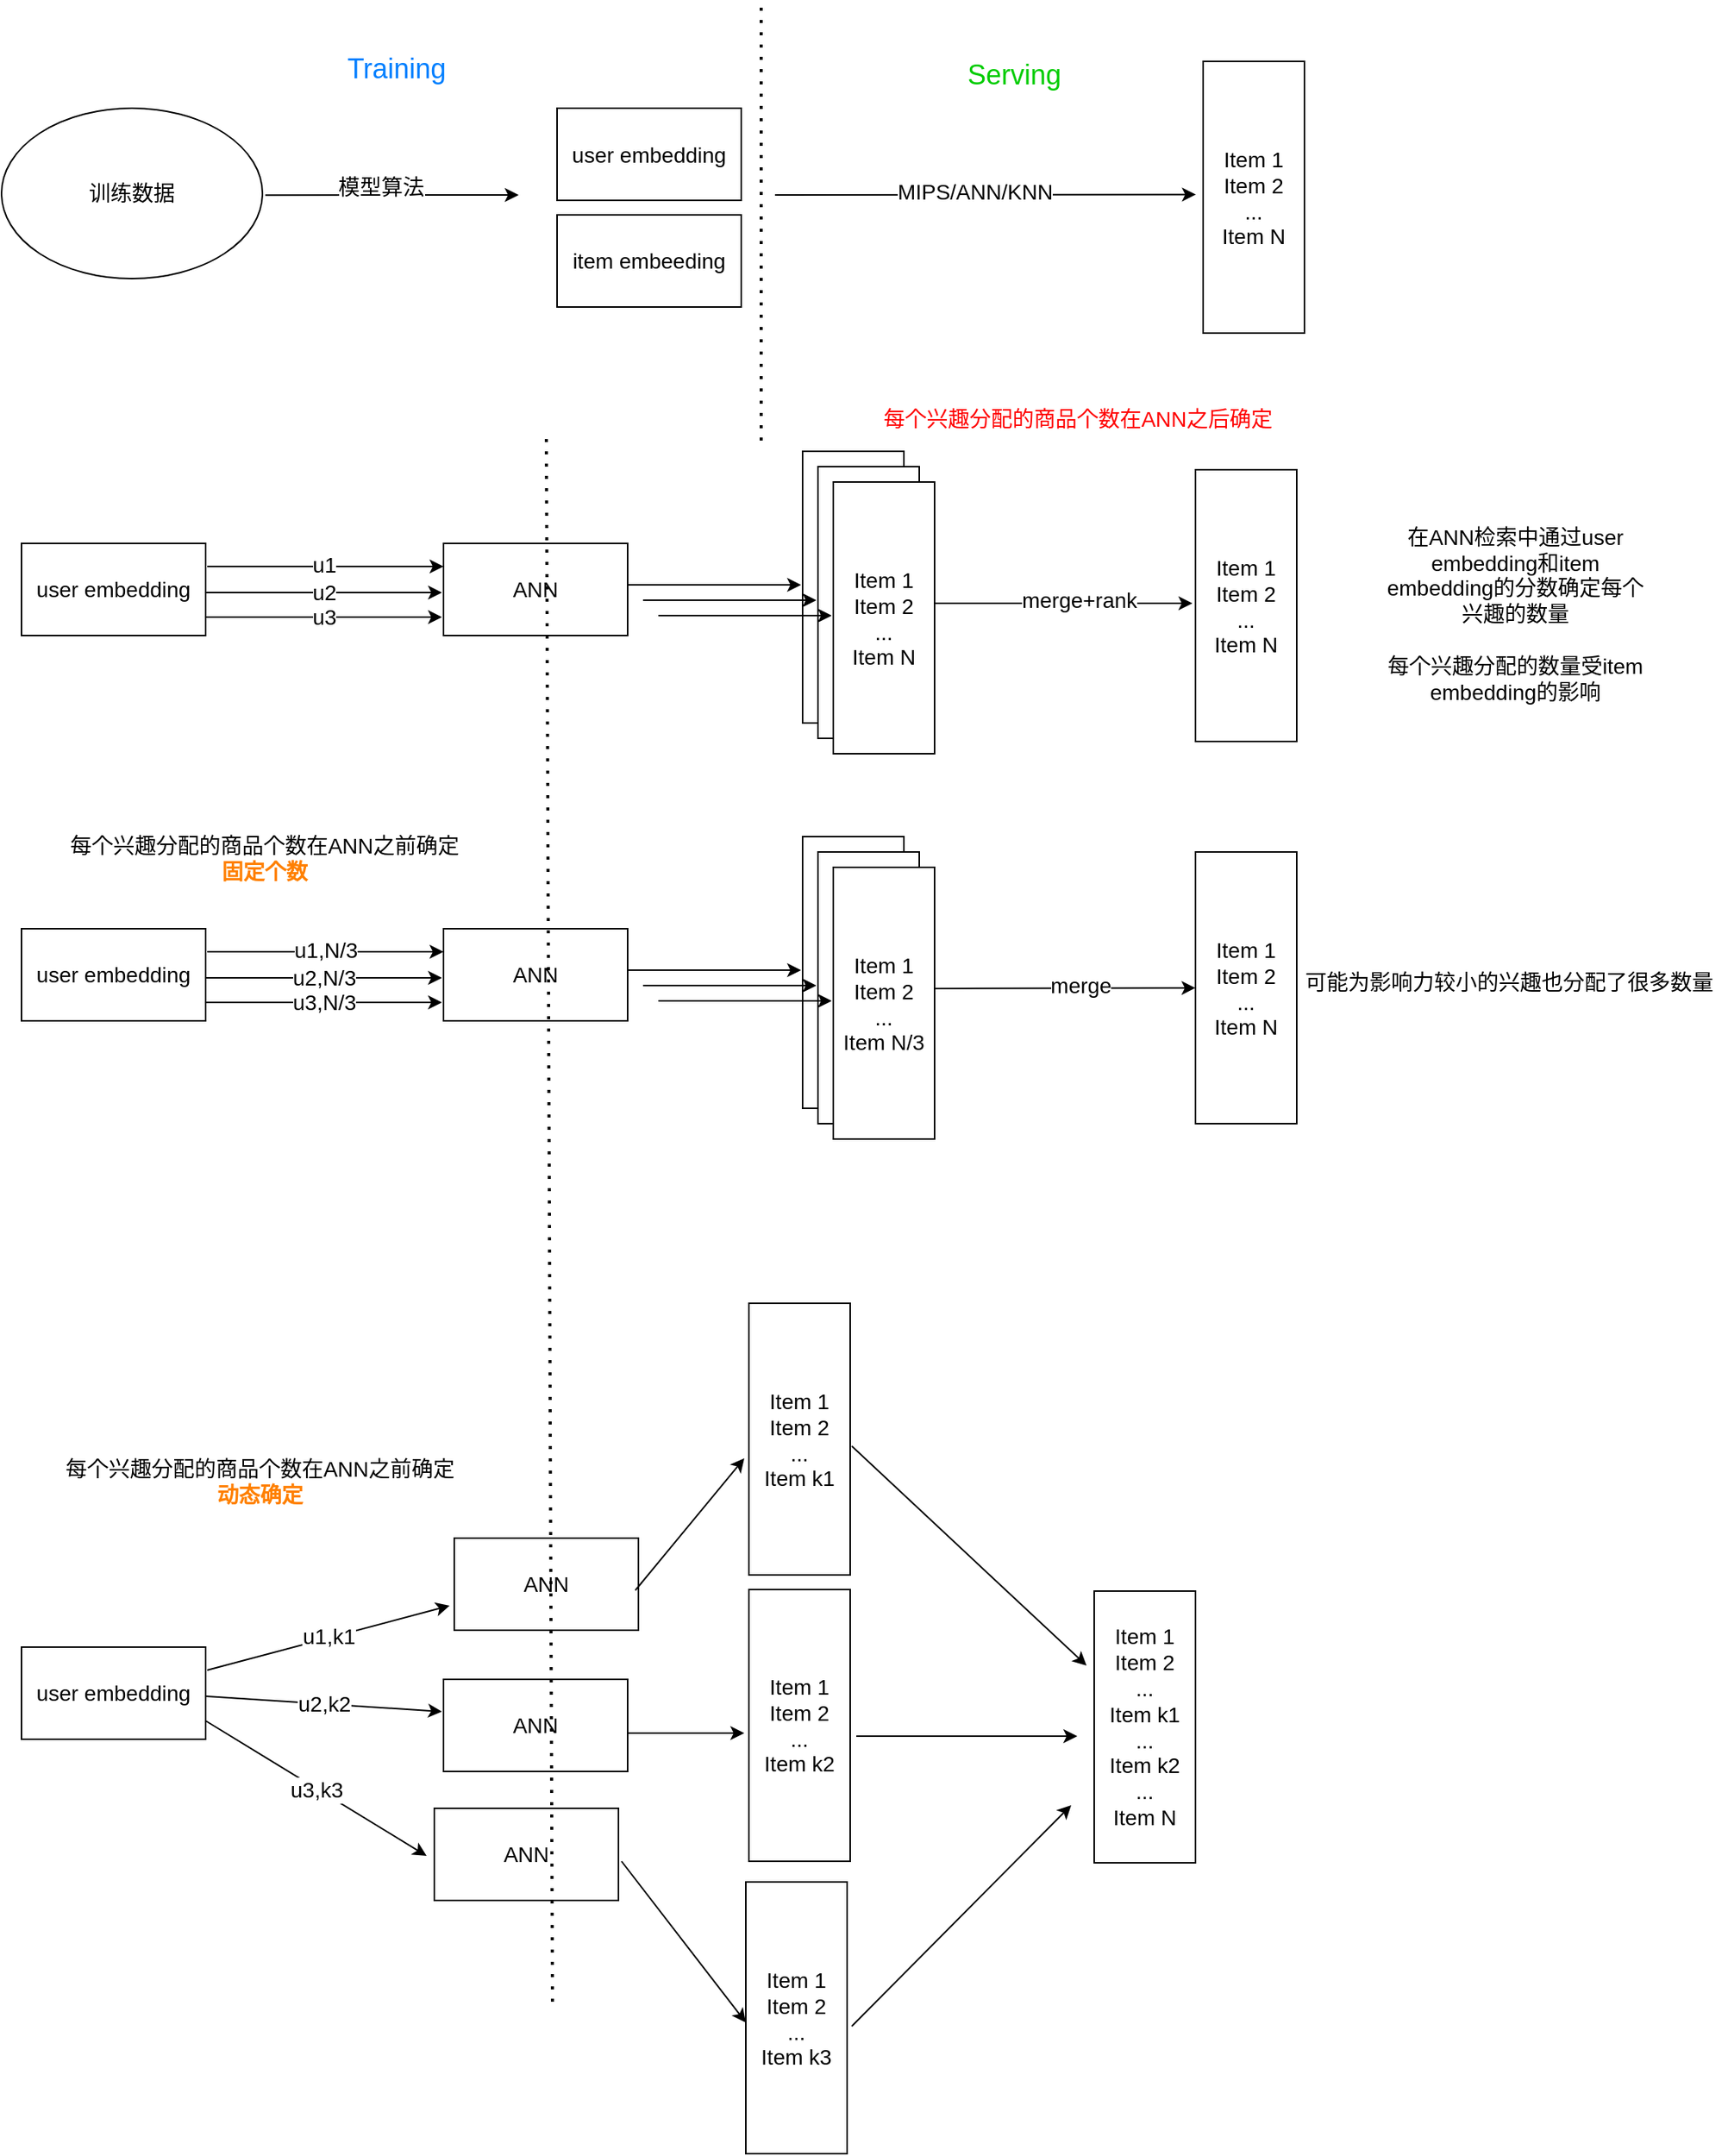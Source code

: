 <mxfile version="24.2.3" type="github">
  <diagram name="第 1 页" id="RoUJtp1ca_ix6E7DKOYr">
    <mxGraphModel dx="1713" dy="1020" grid="0" gridSize="10" guides="1" tooltips="1" connect="0" arrows="0" fold="1" page="1" pageScale="1" pageWidth="1169" pageHeight="827" math="0" shadow="0">
      <root>
        <mxCell id="0" />
        <mxCell id="1" parent="0" />
        <mxCell id="VDyG_0sEehmQ8YzIbHEi-2" value="user embedding" style="rounded=0;whiteSpace=wrap;html=1;fontSize=14;" parent="1" vertex="1">
          <mxGeometry x="403" y="78.5" width="120" height="60" as="geometry" />
        </mxCell>
        <mxCell id="VDyG_0sEehmQ8YzIbHEi-4" value="训练数据" style="ellipse;whiteSpace=wrap;html=1;fontSize=14;" parent="1" vertex="1">
          <mxGeometry x="41" y="78.5" width="170" height="111" as="geometry" />
        </mxCell>
        <mxCell id="VDyG_0sEehmQ8YzIbHEi-5" value="" style="endArrow=classic;html=1;rounded=0;exitX=1.011;exitY=0.51;exitDx=0;exitDy=0;exitPerimeter=0;" parent="1" source="VDyG_0sEehmQ8YzIbHEi-4" edge="1">
          <mxGeometry width="50" height="50" relative="1" as="geometry">
            <mxPoint x="279" y="142" as="sourcePoint" />
            <mxPoint x="378" y="135" as="targetPoint" />
          </mxGeometry>
        </mxCell>
        <mxCell id="VDyG_0sEehmQ8YzIbHEi-6" value="模型算法" style="edgeLabel;html=1;align=center;verticalAlign=middle;resizable=0;points=[];fontSize=14;" parent="VDyG_0sEehmQ8YzIbHEi-5" vertex="1" connectable="0">
          <mxGeometry x="-0.091" y="5" relative="1" as="geometry">
            <mxPoint as="offset" />
          </mxGeometry>
        </mxCell>
        <mxCell id="VDyG_0sEehmQ8YzIbHEi-7" value="" style="endArrow=classic;html=1;rounded=0;entryX=-0.031;entryY=0.562;entryDx=0;entryDy=0;entryPerimeter=0;" parent="1" edge="1">
          <mxGeometry width="50" height="50" relative="1" as="geometry">
            <mxPoint x="545" y="135" as="sourcePoint" />
            <mxPoint x="819.28" y="134.72" as="targetPoint" />
          </mxGeometry>
        </mxCell>
        <mxCell id="VDyG_0sEehmQ8YzIbHEi-8" value="&lt;font style=&quot;font-size: 14px;&quot;&gt;MIPS/ANN/KNN&lt;/font&gt;" style="edgeLabel;html=1;align=center;verticalAlign=middle;resizable=0;points=[];fontSize=14;" parent="VDyG_0sEehmQ8YzIbHEi-7" vertex="1" connectable="0">
          <mxGeometry x="-0.052" y="2" relative="1" as="geometry">
            <mxPoint as="offset" />
          </mxGeometry>
        </mxCell>
        <mxCell id="VDyG_0sEehmQ8YzIbHEi-9" value="Item 1&lt;div style=&quot;font-size: 14px;&quot;&gt;Item 2&lt;/div&gt;&lt;div style=&quot;font-size: 14px;&quot;&gt;...&lt;/div&gt;&lt;div style=&quot;font-size: 14px;&quot;&gt;Item N&lt;/div&gt;" style="rounded=0;whiteSpace=wrap;html=1;rotation=0;fontSize=14;" parent="1" vertex="1">
          <mxGeometry x="824" y="48" width="66" height="177" as="geometry" />
        </mxCell>
        <mxCell id="VDyG_0sEehmQ8YzIbHEi-11" value="user embedding" style="rounded=0;whiteSpace=wrap;html=1;fontSize=14;" parent="1" vertex="1">
          <mxGeometry x="54" y="362" width="120" height="60" as="geometry" />
        </mxCell>
        <mxCell id="VDyG_0sEehmQ8YzIbHEi-12" value="" style="endArrow=classic;html=1;rounded=0;fontSize=14;" parent="1" edge="1">
          <mxGeometry width="50" height="50" relative="1" as="geometry">
            <mxPoint x="175" y="377" as="sourcePoint" />
            <mxPoint x="329" y="377" as="targetPoint" />
          </mxGeometry>
        </mxCell>
        <mxCell id="VDyG_0sEehmQ8YzIbHEi-15" value="u1" style="edgeLabel;html=1;align=center;verticalAlign=middle;resizable=0;points=[];fontSize=14;" parent="VDyG_0sEehmQ8YzIbHEi-12" vertex="1" connectable="0">
          <mxGeometry x="-0.006" y="1" relative="1" as="geometry">
            <mxPoint x="-1" as="offset" />
          </mxGeometry>
        </mxCell>
        <mxCell id="VDyG_0sEehmQ8YzIbHEi-13" value="u2" style="endArrow=classic;html=1;rounded=0;fontSize=14;" parent="1" edge="1">
          <mxGeometry width="50" height="50" relative="1" as="geometry">
            <mxPoint x="174" y="394" as="sourcePoint" />
            <mxPoint x="328" y="394" as="targetPoint" />
          </mxGeometry>
        </mxCell>
        <mxCell id="VDyG_0sEehmQ8YzIbHEi-14" value="u3" style="endArrow=classic;html=1;rounded=0;fontSize=14;" parent="1" edge="1">
          <mxGeometry width="50" height="50" relative="1" as="geometry">
            <mxPoint x="174" y="410" as="sourcePoint" />
            <mxPoint x="328" y="410" as="targetPoint" />
          </mxGeometry>
        </mxCell>
        <mxCell id="VDyG_0sEehmQ8YzIbHEi-16" value="ANN" style="rounded=0;whiteSpace=wrap;html=1;fontSize=14;" parent="1" vertex="1">
          <mxGeometry x="329" y="362" width="120" height="60" as="geometry" />
        </mxCell>
        <mxCell id="VDyG_0sEehmQ8YzIbHEi-17" value="" style="endArrow=classic;html=1;rounded=0;exitX=1;exitY=0.45;exitDx=0;exitDy=0;exitPerimeter=0;fontSize=14;" parent="1" source="VDyG_0sEehmQ8YzIbHEi-16" edge="1">
          <mxGeometry width="50" height="50" relative="1" as="geometry">
            <mxPoint x="490" y="395" as="sourcePoint" />
            <mxPoint x="562" y="389" as="targetPoint" />
          </mxGeometry>
        </mxCell>
        <mxCell id="VDyG_0sEehmQ8YzIbHEi-19" value="Item1&lt;div style=&quot;font-size: 14px;&quot;&gt;Item2&lt;/div&gt;&lt;div style=&quot;font-size: 14px;&quot;&gt;...&lt;/div&gt;&lt;div style=&quot;font-size: 14px;&quot;&gt;ItemN&lt;/div&gt;" style="rounded=0;whiteSpace=wrap;html=1;rotation=0;fontSize=14;" parent="1" vertex="1">
          <mxGeometry x="563" y="302" width="66" height="177" as="geometry" />
        </mxCell>
        <mxCell id="VDyG_0sEehmQ8YzIbHEi-20" value="Item1&lt;div style=&quot;font-size: 14px;&quot;&gt;Item2&lt;/div&gt;&lt;div style=&quot;font-size: 14px;&quot;&gt;...&lt;/div&gt;&lt;div style=&quot;font-size: 14px;&quot;&gt;ItemN&lt;/div&gt;" style="rounded=0;whiteSpace=wrap;html=1;rotation=0;fontSize=14;" parent="1" vertex="1">
          <mxGeometry x="573" y="312" width="66" height="177" as="geometry" />
        </mxCell>
        <mxCell id="VDyG_0sEehmQ8YzIbHEi-21" value="Item 1&lt;div style=&quot;font-size: 14px;&quot;&gt;Item 2&lt;/div&gt;&lt;div style=&quot;font-size: 14px;&quot;&gt;...&lt;/div&gt;&lt;div style=&quot;font-size: 14px;&quot;&gt;Item N&lt;/div&gt;" style="rounded=0;whiteSpace=wrap;html=1;rotation=0;fontSize=14;" parent="1" vertex="1">
          <mxGeometry x="583" y="322" width="66" height="177" as="geometry" />
        </mxCell>
        <mxCell id="VDyG_0sEehmQ8YzIbHEi-22" value="" style="endArrow=classic;html=1;rounded=0;exitX=1;exitY=0.45;exitDx=0;exitDy=0;exitPerimeter=0;fontSize=14;" parent="1" edge="1">
          <mxGeometry width="50" height="50" relative="1" as="geometry">
            <mxPoint x="459" y="399" as="sourcePoint" />
            <mxPoint x="572" y="399" as="targetPoint" />
          </mxGeometry>
        </mxCell>
        <mxCell id="VDyG_0sEehmQ8YzIbHEi-23" value="" style="endArrow=classic;html=1;rounded=0;exitX=1;exitY=0.45;exitDx=0;exitDy=0;exitPerimeter=0;fontSize=14;" parent="1" edge="1">
          <mxGeometry width="50" height="50" relative="1" as="geometry">
            <mxPoint x="469" y="409" as="sourcePoint" />
            <mxPoint x="582" y="409" as="targetPoint" />
          </mxGeometry>
        </mxCell>
        <mxCell id="VDyG_0sEehmQ8YzIbHEi-24" value="" style="endArrow=classic;html=1;rounded=0;fontSize=14;" parent="1" edge="1">
          <mxGeometry width="50" height="50" relative="1" as="geometry">
            <mxPoint x="649" y="401" as="sourcePoint" />
            <mxPoint x="817" y="401" as="targetPoint" />
          </mxGeometry>
        </mxCell>
        <mxCell id="VDyG_0sEehmQ8YzIbHEi-25" value="merge+rank" style="edgeLabel;html=1;align=center;verticalAlign=middle;resizable=0;points=[];fontSize=14;" parent="VDyG_0sEehmQ8YzIbHEi-24" vertex="1" connectable="0">
          <mxGeometry x="0.112" y="2" relative="1" as="geometry">
            <mxPoint as="offset" />
          </mxGeometry>
        </mxCell>
        <mxCell id="VDyG_0sEehmQ8YzIbHEi-26" value="Item 1&lt;div style=&quot;font-size: 14px;&quot;&gt;Item 2&lt;/div&gt;&lt;div style=&quot;font-size: 14px;&quot;&gt;...&lt;/div&gt;&lt;div style=&quot;font-size: 14px;&quot;&gt;Item N&lt;/div&gt;" style="rounded=0;whiteSpace=wrap;html=1;rotation=0;fontSize=14;" parent="1" vertex="1">
          <mxGeometry x="819" y="314" width="66" height="177" as="geometry" />
        </mxCell>
        <mxCell id="VDyG_0sEehmQ8YzIbHEi-27" value="user embedding" style="rounded=0;whiteSpace=wrap;html=1;fontSize=14;" parent="1" vertex="1">
          <mxGeometry x="54" y="613" width="120" height="60" as="geometry" />
        </mxCell>
        <mxCell id="VDyG_0sEehmQ8YzIbHEi-28" value="" style="endArrow=classic;html=1;rounded=0;fontSize=14;" parent="1" edge="1">
          <mxGeometry width="50" height="50" relative="1" as="geometry">
            <mxPoint x="175" y="628" as="sourcePoint" />
            <mxPoint x="329" y="628" as="targetPoint" />
          </mxGeometry>
        </mxCell>
        <mxCell id="VDyG_0sEehmQ8YzIbHEi-29" value="u1,N/3" style="edgeLabel;html=1;align=center;verticalAlign=middle;resizable=0;points=[];fontSize=14;" parent="VDyG_0sEehmQ8YzIbHEi-28" vertex="1" connectable="0">
          <mxGeometry x="-0.006" y="1" relative="1" as="geometry">
            <mxPoint as="offset" />
          </mxGeometry>
        </mxCell>
        <mxCell id="VDyG_0sEehmQ8YzIbHEi-30" value="u2,N/3" style="endArrow=classic;html=1;rounded=0;fontSize=14;" parent="1" edge="1">
          <mxGeometry width="50" height="50" relative="1" as="geometry">
            <mxPoint x="174" y="645" as="sourcePoint" />
            <mxPoint x="328" y="645" as="targetPoint" />
          </mxGeometry>
        </mxCell>
        <mxCell id="VDyG_0sEehmQ8YzIbHEi-31" value="u3,N/3" style="endArrow=classic;html=1;rounded=0;fontSize=14;" parent="1" edge="1">
          <mxGeometry x="0.013" width="50" height="50" relative="1" as="geometry">
            <mxPoint x="174" y="661" as="sourcePoint" />
            <mxPoint x="328" y="661" as="targetPoint" />
            <mxPoint x="-1" as="offset" />
          </mxGeometry>
        </mxCell>
        <mxCell id="VDyG_0sEehmQ8YzIbHEi-32" value="ANN" style="rounded=0;whiteSpace=wrap;html=1;fontSize=14;" parent="1" vertex="1">
          <mxGeometry x="329" y="613" width="120" height="60" as="geometry" />
        </mxCell>
        <mxCell id="VDyG_0sEehmQ8YzIbHEi-33" value="" style="endArrow=classic;html=1;rounded=0;exitX=1;exitY=0.45;exitDx=0;exitDy=0;exitPerimeter=0;fontSize=14;" parent="1" source="VDyG_0sEehmQ8YzIbHEi-32" edge="1">
          <mxGeometry width="50" height="50" relative="1" as="geometry">
            <mxPoint x="490" y="646" as="sourcePoint" />
            <mxPoint x="562" y="640" as="targetPoint" />
          </mxGeometry>
        </mxCell>
        <mxCell id="VDyG_0sEehmQ8YzIbHEi-34" value="Item1&lt;div style=&quot;font-size: 14px;&quot;&gt;Item2&lt;/div&gt;&lt;div style=&quot;font-size: 14px;&quot;&gt;...&lt;/div&gt;&lt;div style=&quot;font-size: 14px;&quot;&gt;ItemN&lt;/div&gt;" style="rounded=0;whiteSpace=wrap;html=1;rotation=0;fontSize=14;" parent="1" vertex="1">
          <mxGeometry x="563" y="553" width="66" height="177" as="geometry" />
        </mxCell>
        <mxCell id="VDyG_0sEehmQ8YzIbHEi-35" value="Item1&lt;div style=&quot;font-size: 14px;&quot;&gt;Item2&lt;/div&gt;&lt;div style=&quot;font-size: 14px;&quot;&gt;...&lt;/div&gt;&lt;div style=&quot;font-size: 14px;&quot;&gt;ItemN&lt;/div&gt;" style="rounded=0;whiteSpace=wrap;html=1;rotation=0;fontSize=14;" parent="1" vertex="1">
          <mxGeometry x="573" y="563" width="66" height="177" as="geometry" />
        </mxCell>
        <mxCell id="VDyG_0sEehmQ8YzIbHEi-36" value="Item 1&lt;div style=&quot;font-size: 14px;&quot;&gt;Item 2&lt;/div&gt;&lt;div style=&quot;font-size: 14px;&quot;&gt;...&lt;/div&gt;&lt;div style=&quot;font-size: 14px;&quot;&gt;Item N/3&lt;/div&gt;" style="rounded=0;whiteSpace=wrap;html=1;rotation=0;fontSize=14;" parent="1" vertex="1">
          <mxGeometry x="583" y="573" width="66" height="177" as="geometry" />
        </mxCell>
        <mxCell id="VDyG_0sEehmQ8YzIbHEi-37" value="" style="endArrow=classic;html=1;rounded=0;exitX=1;exitY=0.45;exitDx=0;exitDy=0;exitPerimeter=0;fontSize=14;" parent="1" edge="1">
          <mxGeometry width="50" height="50" relative="1" as="geometry">
            <mxPoint x="459" y="650" as="sourcePoint" />
            <mxPoint x="572" y="650" as="targetPoint" />
          </mxGeometry>
        </mxCell>
        <mxCell id="VDyG_0sEehmQ8YzIbHEi-38" value="" style="endArrow=classic;html=1;rounded=0;exitX=1;exitY=0.45;exitDx=0;exitDy=0;exitPerimeter=0;fontSize=14;" parent="1" edge="1">
          <mxGeometry width="50" height="50" relative="1" as="geometry">
            <mxPoint x="469" y="660" as="sourcePoint" />
            <mxPoint x="582" y="660" as="targetPoint" />
          </mxGeometry>
        </mxCell>
        <mxCell id="VDyG_0sEehmQ8YzIbHEi-39" value="" style="endArrow=classic;html=1;rounded=0;fontSize=14;" parent="1" target="VDyG_0sEehmQ8YzIbHEi-41" edge="1">
          <mxGeometry width="50" height="50" relative="1" as="geometry">
            <mxPoint x="649" y="652" as="sourcePoint" />
            <mxPoint x="817" y="652" as="targetPoint" />
          </mxGeometry>
        </mxCell>
        <mxCell id="VDyG_0sEehmQ8YzIbHEi-40" value="merge" style="edgeLabel;html=1;align=center;verticalAlign=middle;resizable=0;points=[];fontSize=14;" parent="VDyG_0sEehmQ8YzIbHEi-39" vertex="1" connectable="0">
          <mxGeometry x="0.112" y="2" relative="1" as="geometry">
            <mxPoint as="offset" />
          </mxGeometry>
        </mxCell>
        <mxCell id="VDyG_0sEehmQ8YzIbHEi-41" value="Item 1&lt;div style=&quot;font-size: 14px;&quot;&gt;Item 2&lt;/div&gt;&lt;div style=&quot;font-size: 14px;&quot;&gt;...&lt;/div&gt;&lt;div style=&quot;font-size: 14px;&quot;&gt;Item N&lt;/div&gt;" style="rounded=0;whiteSpace=wrap;html=1;rotation=0;fontSize=14;" parent="1" vertex="1">
          <mxGeometry x="819" y="563" width="66" height="177" as="geometry" />
        </mxCell>
        <mxCell id="VDyG_0sEehmQ8YzIbHEi-42" value="user embedding" style="rounded=0;whiteSpace=wrap;html=1;fontSize=14;" parent="1" vertex="1">
          <mxGeometry x="54" y="1081" width="120" height="60" as="geometry" />
        </mxCell>
        <mxCell id="VDyG_0sEehmQ8YzIbHEi-43" value="" style="endArrow=classic;html=1;rounded=0;fontSize=14;" parent="1" edge="1">
          <mxGeometry width="50" height="50" relative="1" as="geometry">
            <mxPoint x="175" y="1096" as="sourcePoint" />
            <mxPoint x="333" y="1054" as="targetPoint" />
          </mxGeometry>
        </mxCell>
        <mxCell id="VDyG_0sEehmQ8YzIbHEi-44" value="u1,k1" style="edgeLabel;html=1;align=center;verticalAlign=middle;resizable=0;points=[];fontSize=14;" parent="VDyG_0sEehmQ8YzIbHEi-43" vertex="1" connectable="0">
          <mxGeometry x="-0.006" y="1" relative="1" as="geometry">
            <mxPoint as="offset" />
          </mxGeometry>
        </mxCell>
        <mxCell id="VDyG_0sEehmQ8YzIbHEi-45" value="u2,k2" style="endArrow=classic;html=1;rounded=0;fontSize=14;" parent="1" edge="1">
          <mxGeometry width="50" height="50" relative="1" as="geometry">
            <mxPoint x="174" y="1113" as="sourcePoint" />
            <mxPoint x="328" y="1123" as="targetPoint" />
          </mxGeometry>
        </mxCell>
        <mxCell id="VDyG_0sEehmQ8YzIbHEi-46" value="u3,k3" style="endArrow=classic;html=1;rounded=0;fontSize=14;" parent="1" edge="1">
          <mxGeometry x="0.013" width="50" height="50" relative="1" as="geometry">
            <mxPoint x="174" y="1129" as="sourcePoint" />
            <mxPoint x="318" y="1217" as="targetPoint" />
            <mxPoint x="-1" as="offset" />
          </mxGeometry>
        </mxCell>
        <mxCell id="VDyG_0sEehmQ8YzIbHEi-47" value="ANN" style="rounded=0;whiteSpace=wrap;html=1;fontSize=14;" parent="1" vertex="1">
          <mxGeometry x="336" y="1010" width="120" height="60" as="geometry" />
        </mxCell>
        <mxCell id="VDyG_0sEehmQ8YzIbHEi-57" value="ANN" style="rounded=0;whiteSpace=wrap;html=1;fontSize=14;" parent="1" vertex="1">
          <mxGeometry x="329" y="1102" width="120" height="60" as="geometry" />
        </mxCell>
        <mxCell id="VDyG_0sEehmQ8YzIbHEi-58" value="ANN" style="rounded=0;whiteSpace=wrap;html=1;fontSize=14;" parent="1" vertex="1">
          <mxGeometry x="323" y="1186" width="120" height="60" as="geometry" />
        </mxCell>
        <mxCell id="VDyG_0sEehmQ8YzIbHEi-59" value="Item 1&lt;div style=&quot;font-size: 14px;&quot;&gt;Item 2&lt;/div&gt;&lt;div style=&quot;font-size: 14px;&quot;&gt;...&lt;/div&gt;&lt;div style=&quot;font-size: 14px;&quot;&gt;Item k1&lt;/div&gt;" style="rounded=0;whiteSpace=wrap;html=1;rotation=0;fontSize=14;" parent="1" vertex="1">
          <mxGeometry x="528" y="857" width="66" height="177" as="geometry" />
        </mxCell>
        <mxCell id="VDyG_0sEehmQ8YzIbHEi-60" value="Item 1&lt;div style=&quot;font-size: 14px;&quot;&gt;Item 2&lt;/div&gt;&lt;div style=&quot;font-size: 14px;&quot;&gt;...&lt;/div&gt;&lt;div style=&quot;font-size: 14px;&quot;&gt;Item k2&lt;/div&gt;" style="rounded=0;whiteSpace=wrap;html=1;rotation=0;fontSize=14;" parent="1" vertex="1">
          <mxGeometry x="528" y="1043.5" width="66" height="177" as="geometry" />
        </mxCell>
        <mxCell id="VDyG_0sEehmQ8YzIbHEi-61" value="Item 1&lt;div style=&quot;font-size: 14px;&quot;&gt;Item 2&lt;/div&gt;&lt;div style=&quot;font-size: 14px;&quot;&gt;...&lt;/div&gt;&lt;div style=&quot;font-size: 14px;&quot;&gt;Item k3&lt;/div&gt;" style="rounded=0;whiteSpace=wrap;html=1;rotation=0;fontSize=14;" parent="1" vertex="1">
          <mxGeometry x="526" y="1234" width="66" height="177" as="geometry" />
        </mxCell>
        <mxCell id="VDyG_0sEehmQ8YzIbHEi-62" value="" style="endArrow=classic;html=1;rounded=0;" parent="1" edge="1">
          <mxGeometry width="50" height="50" relative="1" as="geometry">
            <mxPoint x="454" y="1044" as="sourcePoint" />
            <mxPoint x="525" y="958" as="targetPoint" />
          </mxGeometry>
        </mxCell>
        <mxCell id="VDyG_0sEehmQ8YzIbHEi-63" value="" style="endArrow=classic;html=1;rounded=0;" parent="1" edge="1">
          <mxGeometry width="50" height="50" relative="1" as="geometry">
            <mxPoint x="449" y="1137" as="sourcePoint" />
            <mxPoint x="525" y="1137" as="targetPoint" />
          </mxGeometry>
        </mxCell>
        <mxCell id="VDyG_0sEehmQ8YzIbHEi-64" value="" style="endArrow=classic;html=1;rounded=0;" parent="1" edge="1">
          <mxGeometry width="50" height="50" relative="1" as="geometry">
            <mxPoint x="445" y="1220.5" as="sourcePoint" />
            <mxPoint x="526" y="1325.5" as="targetPoint" />
          </mxGeometry>
        </mxCell>
        <mxCell id="VDyG_0sEehmQ8YzIbHEi-65" value="" style="endArrow=classic;html=1;rounded=0;" parent="1" edge="1">
          <mxGeometry width="50" height="50" relative="1" as="geometry">
            <mxPoint x="595" y="950" as="sourcePoint" />
            <mxPoint x="748" y="1093" as="targetPoint" />
          </mxGeometry>
        </mxCell>
        <mxCell id="VDyG_0sEehmQ8YzIbHEi-66" value="" style="endArrow=classic;html=1;rounded=0;" parent="1" edge="1">
          <mxGeometry width="50" height="50" relative="1" as="geometry">
            <mxPoint x="598" y="1139" as="sourcePoint" />
            <mxPoint x="742" y="1139" as="targetPoint" />
          </mxGeometry>
        </mxCell>
        <mxCell id="VDyG_0sEehmQ8YzIbHEi-67" value="" style="endArrow=classic;html=1;rounded=0;" parent="1" edge="1">
          <mxGeometry width="50" height="50" relative="1" as="geometry">
            <mxPoint x="595" y="1328" as="sourcePoint" />
            <mxPoint x="738" y="1184" as="targetPoint" />
          </mxGeometry>
        </mxCell>
        <mxCell id="VDyG_0sEehmQ8YzIbHEi-68" value="Item 1&lt;div style=&quot;font-size: 14px;&quot;&gt;Item 2&lt;/div&gt;&lt;div style=&quot;font-size: 14px;&quot;&gt;...&lt;/div&gt;&lt;div style=&quot;font-size: 14px;&quot;&gt;Item k1&lt;/div&gt;&lt;div style=&quot;font-size: 14px;&quot;&gt;...&lt;/div&gt;&lt;div style=&quot;font-size: 14px;&quot;&gt;Item k2&lt;/div&gt;&lt;div style=&quot;font-size: 14px;&quot;&gt;...&lt;/div&gt;&lt;div style=&quot;font-size: 14px;&quot;&gt;Item N&lt;/div&gt;" style="rounded=0;whiteSpace=wrap;html=1;rotation=0;fontSize=14;" parent="1" vertex="1">
          <mxGeometry x="753" y="1044.5" width="66" height="177" as="geometry" />
        </mxCell>
        <mxCell id="VDyG_0sEehmQ8YzIbHEi-69" value="item embeeding" style="rounded=0;whiteSpace=wrap;html=1;rotation=0;fontSize=14;" parent="1" vertex="1">
          <mxGeometry x="403" y="148" width="120" height="60" as="geometry" />
        </mxCell>
        <mxCell id="VDyG_0sEehmQ8YzIbHEi-73" value="" style="endArrow=none;dashed=1;html=1;dashPattern=1 3;strokeWidth=2;rounded=0;" parent="1" edge="1">
          <mxGeometry width="50" height="50" relative="1" as="geometry">
            <mxPoint x="536" y="295" as="sourcePoint" />
            <mxPoint x="536" y="9" as="targetPoint" />
          </mxGeometry>
        </mxCell>
        <mxCell id="VDyG_0sEehmQ8YzIbHEi-74" value="Training" style="text;html=1;align=center;verticalAlign=middle;whiteSpace=wrap;rounded=0;fontSize=18;fontColor=#007FFF;" parent="1" vertex="1">
          <mxGeometry x="232" y="25" width="133" height="56" as="geometry" />
        </mxCell>
        <mxCell id="VDyG_0sEehmQ8YzIbHEi-75" value="Serving" style="text;html=1;align=center;verticalAlign=middle;whiteSpace=wrap;rounded=0;fontSize=18;fontColor=#00CC00;" parent="1" vertex="1">
          <mxGeometry x="653" y="32" width="96" height="49" as="geometry" />
        </mxCell>
        <mxCell id="VDyG_0sEehmQ8YzIbHEi-76" value="&lt;div style=&quot;&quot;&gt;&lt;span style=&quot;background-color: initial;&quot;&gt;在ANN检索中通过user embedding和item embedding的分数确定每个兴趣的数量&lt;/span&gt;&lt;/div&gt;&lt;div style=&quot;&quot;&gt;&lt;span style=&quot;background-color: initial;&quot;&gt;&lt;br&gt;&lt;/span&gt;&lt;/div&gt;&lt;div style=&quot;&quot;&gt;每个兴趣分配的数量受item embedding的影响&lt;/div&gt;" style="text;html=1;align=center;verticalAlign=middle;whiteSpace=wrap;rounded=0;fontSize=14;" parent="1" vertex="1">
          <mxGeometry x="942" y="343" width="171" height="129" as="geometry" />
        </mxCell>
        <mxCell id="VDyG_0sEehmQ8YzIbHEi-77" value="可能为影响力较小的兴趣也分配了很多数量" style="text;html=1;align=center;verticalAlign=middle;resizable=0;points=[];autosize=1;strokeColor=none;fillColor=none;fontSize=14;" parent="1" vertex="1">
          <mxGeometry x="881" y="633" width="284" height="29" as="geometry" />
        </mxCell>
        <mxCell id="VDyG_0sEehmQ8YzIbHEi-78" value="" style="endArrow=none;dashed=1;html=1;dashPattern=1 3;strokeWidth=2;rounded=0;" parent="1" edge="1">
          <mxGeometry width="50" height="50" relative="1" as="geometry">
            <mxPoint x="400" y="1312" as="sourcePoint" />
            <mxPoint x="396" y="288" as="targetPoint" />
          </mxGeometry>
        </mxCell>
        <mxCell id="VDyG_0sEehmQ8YzIbHEi-80" value="每个兴趣分配的商品个数在ANN之后确定" style="text;html=1;align=center;verticalAlign=middle;resizable=0;points=[];autosize=1;strokeColor=none;fillColor=none;fontColor=#FF0000;fontSize=14;" parent="1" vertex="1">
          <mxGeometry x="606" y="266" width="272" height="29" as="geometry" />
        </mxCell>
        <mxCell id="VDyG_0sEehmQ8YzIbHEi-81" value="&lt;font color=&quot;#000000&quot;&gt;每个兴趣分配的商品个数在ANN之前确定&lt;/font&gt;&lt;div&gt;&lt;b&gt;固定个数&lt;/b&gt;&lt;/div&gt;" style="text;html=1;align=center;verticalAlign=middle;resizable=0;points=[];autosize=1;strokeColor=none;fillColor=none;fontSize=14;fontColor=#FF8000;" parent="1" vertex="1">
          <mxGeometry x="76" y="544" width="272" height="46" as="geometry" />
        </mxCell>
        <mxCell id="VDyG_0sEehmQ8YzIbHEi-82" value="&lt;font color=&quot;#000000&quot;&gt;每个兴趣分配的商品个数在ANN之前确定&lt;/font&gt;&lt;div&gt;&lt;b&gt;动态确定&lt;/b&gt;&lt;/div&gt;" style="text;html=1;align=center;verticalAlign=middle;resizable=0;points=[];autosize=1;strokeColor=none;fillColor=none;fontSize=14;fontColor=#FF8000;" parent="1" vertex="1">
          <mxGeometry x="73" y="950" width="272" height="46" as="geometry" />
        </mxCell>
      </root>
    </mxGraphModel>
  </diagram>
</mxfile>
